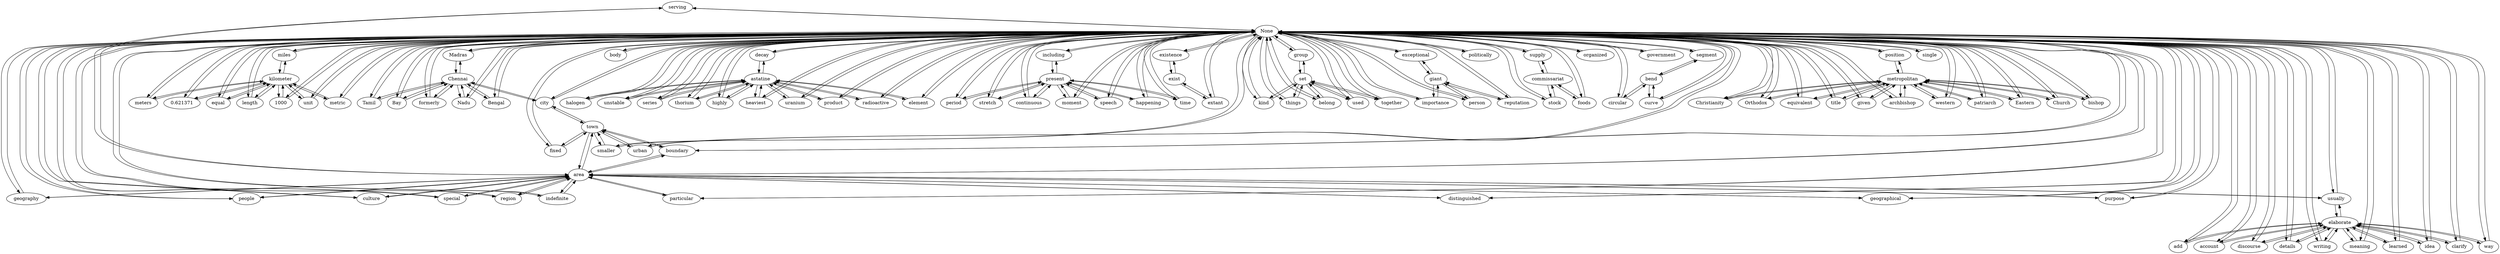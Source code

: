 strict digraph G {
serving;
Madras;
Bengal;
including;
existence;
geography;
giant;
Chennai;
group;
decay;
writing;
add;
halogen;
Tamil;
exceptional;
kind;
Bay;
learned;
miles;
unstable;
fixed;
set;
people;
series;
idea;
Christianity;
culture;
meters;
astatine;
special;
"0.621371";
Orthodox;
segment;
kilometer;
boundary;
body;
None;
importance;
equivalent;
thorium;
clarify;
region;
elaborate;
title;
equal;
length;
usually;
1000;
formerly;
supply;
period;
highly;
smaller;
indefinite;
unit;
city;
given;
area;
stretch;
archbishop;
stock;
way;
urban;
continuous;
moment;
western;
particular;
extant;
present;
town;
account;
patriarch;
Eastern;
Church;
politically;
distinguished;
metropolitan;
metric;
heaviest;
organized;
foods;
exist;
bend;
bishop;
things;
government;
uranium;
discourse;
speech;
details;
geographical;
belong;
Nadu;
circular;
product;
used;
meaning;
purpose;
commissariat;
single;
radioactive;
happening;
curve;
together;
element;
person;
reputation;
time;
position;
serving -> None;
serving -> area;
Madras -> None;
Madras -> Chennai;
Bengal -> None;
Bengal -> Chennai;
including -> None;
including -> present;
existence -> None;
existence -> exist;
geography -> None;
geography -> area;
giant -> importance;
giant -> person;
giant -> reputation;
giant -> exceptional;
Chennai -> city;
Chennai -> Madras;
Chennai -> formerly;
Chennai -> Bay;
Chennai -> Bengal;
Chennai -> Tamil;
Chennai -> Nadu;
group -> None;
group -> set;
decay -> None;
decay -> astatine;
writing -> None;
writing -> elaborate;
add -> None;
add -> elaborate;
halogen -> None;
halogen -> astatine;
Tamil -> None;
Tamil -> Chennai;
exceptional -> None;
exceptional -> giant;
kind -> None;
kind -> set;
Bay -> None;
Bay -> Chennai;
learned -> None;
learned -> elaborate;
miles -> None;
miles -> kilometer;
unstable -> None;
unstable -> astatine;
fixed -> town;
fixed -> None;
set -> kind;
set -> used;
set -> group;
set -> things;
set -> belong;
set -> together;
people -> None;
people -> area;
series -> None;
series -> astatine;
idea -> None;
idea -> elaborate;
Christianity -> None;
Christianity -> metropolitan;
culture -> None;
culture -> area;
meters -> None;
meters -> kilometer;
astatine -> product;
astatine -> radioactive;
astatine -> decay;
astatine -> series;
astatine -> heaviest;
astatine -> uranium;
astatine -> thorium;
astatine -> highly;
astatine -> halogen;
astatine -> unstable;
astatine -> element;
special -> None;
special -> area;
"0.621371" -> None;
"0.621371" -> kilometer;
Orthodox -> None;
Orthodox -> metropolitan;
segment -> None;
segment -> bend;
kilometer -> "0.621371";
kilometer -> metric;
kilometer -> equal;
kilometer -> length;
kilometer -> miles;
kilometer -> meters;
kilometer -> unit;
kilometer -> 1000;
boundary -> town;
boundary -> None;
boundary -> area;
body -> None;
None -> serving;
None -> Madras;
None -> Bengal;
None -> including;
None -> existence;
None -> geography;
None -> group;
None -> title;
None -> writing;
None -> add;
None -> halogen;
None -> Tamil;
None -> exceptional;
None -> kind;
None -> Bay;
None -> learned;
None -> meaning;
None -> miles;
None -> unstable;
None -> circular;
None -> smaller;
None -> people;
None -> series;
None -> idea;
None -> Christianity;
None -> culture;
None -> meters;
None -> special;
None -> "0.621371";
None -> Orthodox;
None -> boundary;
None -> body;
None -> importance;
None -> equivalent;
None -> thorium;
None -> clarify;
None -> fixed;
None -> region;
None -> decay;
None -> equal;
None -> length;
None -> usually;
None -> 1000;
None -> formerly;
None -> supply;
None -> period;
None -> highly;
None -> indefinite;
None -> unit;
None -> city;
None -> given;
None -> area;
None -> stretch;
None -> archbishop;
None -> way;
None -> urban;
None -> government;
None -> continuous;
None -> western;
None -> particular;
None -> extant;
None -> account;
None -> patriarch;
None -> Eastern;
None -> Church;
None -> politically;
None -> distinguished;
None -> metric;
None -> heaviest;
None -> organized;
None -> foods;
None -> bishop;
None -> things;
None -> belong;
None -> uranium;
None -> discourse;
None -> speech;
None -> details;
None -> geographical;
None -> Nadu;
None -> stock;
None -> product;
None -> used;
None -> moment;
None -> purpose;
None -> segment;
None -> single;
None -> radioactive;
None -> happening;
None -> curve;
None -> together;
None -> element;
None -> person;
None -> reputation;
None -> time;
None -> position;
importance -> None;
importance -> giant;
equivalent -> None;
equivalent -> metropolitan;
thorium -> None;
thorium -> astatine;
clarify -> None;
clarify -> elaborate;
region -> None;
region -> area;
elaborate -> meaning;
elaborate -> discourse;
elaborate -> account;
elaborate -> idea;
elaborate -> writing;
elaborate -> clarify;
elaborate -> add;
elaborate -> details;
elaborate -> way;
elaborate -> usually;
elaborate -> learned;
title -> None;
title -> metropolitan;
equal -> None;
equal -> kilometer;
length -> None;
length -> kilometer;
usually -> None;
usually -> elaborate;
usually -> area;
1000 -> None;
1000 -> kilometer;
formerly -> None;
formerly -> Chennai;
supply -> None;
supply -> commissariat;
period -> None;
period -> present;
highly -> None;
highly -> astatine;
smaller -> town;
smaller -> None;
indefinite -> None;
indefinite -> area;
unit -> None;
unit -> kilometer;
city -> town;
city -> None;
city -> Chennai;
given -> None;
given -> metropolitan;
area -> town;
area -> None;
area -> serving;
area -> people;
area -> region;
area -> culture;
area -> purpose;
area -> geographical;
area -> particular;
area -> usually;
area -> boundary;
area -> indefinite;
area -> distinguished;
area -> special;
area -> geography;
stretch -> None;
stretch -> present;
archbishop -> None;
archbishop -> metropolitan;
stock -> None;
stock -> commissariat;
way -> None;
way -> elaborate;
urban -> town;
urban -> None;
continuous -> None;
continuous -> present;
moment -> None;
moment -> present;
western -> None;
western -> metropolitan;
particular -> None;
particular -> area;
extant -> None;
extant -> exist;
present -> happening;
present -> stretch;
present -> continuous;
present -> period;
present -> moment;
present -> speech;
present -> time;
present -> including;
town -> city;
town -> smaller;
town -> area;
town -> boundary;
town -> fixed;
town -> urban;
account -> None;
account -> elaborate;
patriarch -> None;
patriarch -> metropolitan;
Eastern -> None;
Eastern -> metropolitan;
Church -> None;
Church -> metropolitan;
politically -> None;
distinguished -> None;
distinguished -> area;
metropolitan -> given;
metropolitan -> Orthodox;
metropolitan -> archbishop;
metropolitan -> equivalent;
metropolitan -> title;
metropolitan -> patriarch;
metropolitan -> Christianity;
metropolitan -> Eastern;
metropolitan -> western;
metropolitan -> Church;
metropolitan -> position;
metropolitan -> bishop;
metric -> None;
metric -> kilometer;
heaviest -> None;
heaviest -> astatine;
organized -> None;
foods -> None;
foods -> commissariat;
exist -> existence;
exist -> extant;
bend -> curve;
bend -> segment;
bend -> circular;
bishop -> None;
bishop -> metropolitan;
things -> None;
things -> set;
government -> None;
uranium -> None;
uranium -> astatine;
discourse -> None;
discourse -> elaborate;
speech -> None;
speech -> present;
details -> None;
details -> elaborate;
geographical -> None;
geographical -> area;
belong -> None;
belong -> set;
Nadu -> None;
Nadu -> Chennai;
circular -> None;
circular -> bend;
product -> None;
product -> astatine;
used -> None;
used -> set;
meaning -> None;
meaning -> elaborate;
purpose -> None;
purpose -> area;
commissariat -> foods;
commissariat -> stock;
commissariat -> supply;
single -> None;
radioactive -> None;
radioactive -> astatine;
happening -> None;
happening -> present;
curve -> None;
curve -> bend;
together -> None;
together -> set;
element -> None;
element -> astatine;
person -> None;
person -> giant;
reputation -> None;
reputation -> giant;
time -> None;
time -> present;
position -> None;
position -> metropolitan;
}
